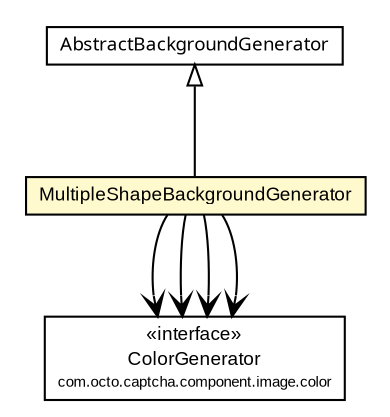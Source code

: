 #!/usr/local/bin/dot
#
# Class diagram 
# Generated by UmlGraph version 4.6 (http://www.spinellis.gr/sw/umlgraph)
#

digraph G {
	edge [fontname="arial",fontsize=10,labelfontname="arial",labelfontsize=10];
	node [fontname="arial",fontsize=10,shape=plaintext];
	// com.octo.captcha.component.image.backgroundgenerator.MultipleShapeBackgroundGenerator
	c5767 [label=<<table border="0" cellborder="1" cellspacing="0" cellpadding="2" port="p" bgcolor="lemonChiffon" href="./MultipleShapeBackgroundGenerator.html">
		<tr><td><table border="0" cellspacing="0" cellpadding="1">
			<tr><td> MultipleShapeBackgroundGenerator </td></tr>
		</table></td></tr>
		</table>>, fontname="arial", fontcolor="black", fontsize=9.0];
	// com.octo.captcha.component.image.backgroundgenerator.AbstractBackgroundGenerator
	c5773 [label=<<table border="0" cellborder="1" cellspacing="0" cellpadding="2" port="p" href="./AbstractBackgroundGenerator.html">
		<tr><td><table border="0" cellspacing="0" cellpadding="1">
			<tr><td><font face="ariali"> AbstractBackgroundGenerator </font></td></tr>
		</table></td></tr>
		</table>>, fontname="arial", fontcolor="black", fontsize=9.0];
	// com.octo.captcha.component.image.color.ColorGenerator
	c5777 [label=<<table border="0" cellborder="1" cellspacing="0" cellpadding="2" port="p" href="../color/ColorGenerator.html">
		<tr><td><table border="0" cellspacing="0" cellpadding="1">
			<tr><td> &laquo;interface&raquo; </td></tr>
			<tr><td> ColorGenerator </td></tr>
			<tr><td><font point-size="7.0"> com.octo.captcha.component.image.color </font></td></tr>
		</table></td></tr>
		</table>>, fontname="arial", fontcolor="black", fontsize=9.0];
	//com.octo.captcha.component.image.backgroundgenerator.MultipleShapeBackgroundGenerator extends com.octo.captcha.component.image.backgroundgenerator.AbstractBackgroundGenerator
	c5773:p -> c5767:p [dir=back,arrowtail=empty];
	// com.octo.captcha.component.image.backgroundgenerator.MultipleShapeBackgroundGenerator NAVASSOC com.octo.captcha.component.image.color.ColorGenerator
	c5767:p -> c5777:p [taillabel="", label="", headlabel="", fontname="arial", fontcolor="black", fontsize=10.0, color="black", arrowhead=open];
	// com.octo.captcha.component.image.backgroundgenerator.MultipleShapeBackgroundGenerator NAVASSOC com.octo.captcha.component.image.color.ColorGenerator
	c5767:p -> c5777:p [taillabel="", label="", headlabel="", fontname="arial", fontcolor="black", fontsize=10.0, color="black", arrowhead=open];
	// com.octo.captcha.component.image.backgroundgenerator.MultipleShapeBackgroundGenerator NAVASSOC com.octo.captcha.component.image.color.ColorGenerator
	c5767:p -> c5777:p [taillabel="", label="", headlabel="", fontname="arial", fontcolor="black", fontsize=10.0, color="black", arrowhead=open];
	// com.octo.captcha.component.image.backgroundgenerator.MultipleShapeBackgroundGenerator NAVASSOC com.octo.captcha.component.image.color.ColorGenerator
	c5767:p -> c5777:p [taillabel="", label="", headlabel="", fontname="arial", fontcolor="black", fontsize=10.0, color="black", arrowhead=open];
}

